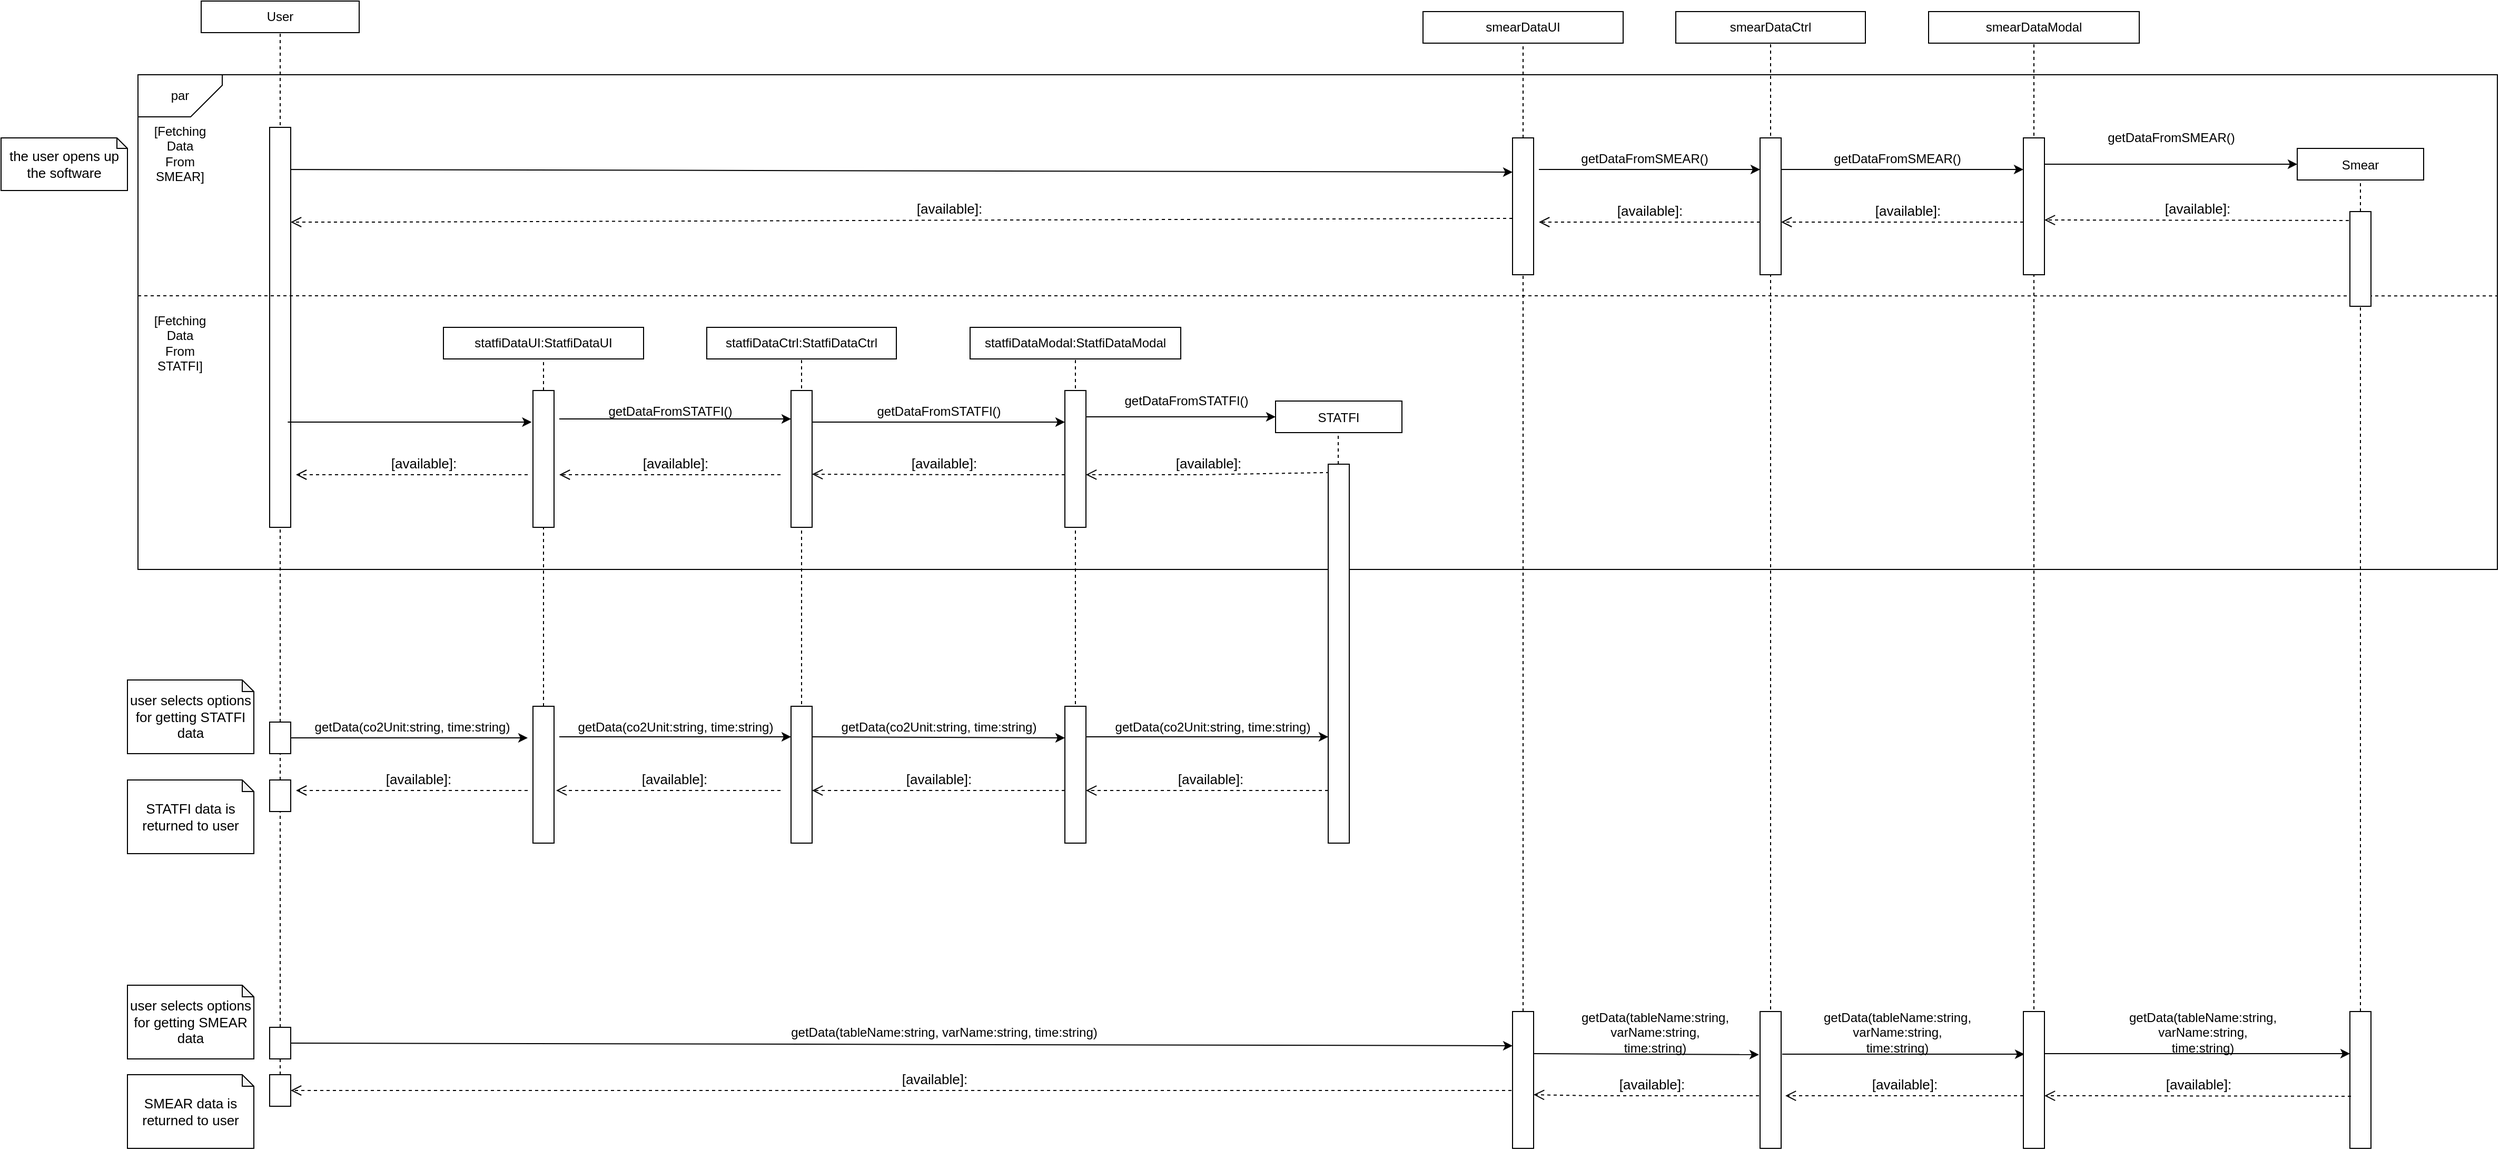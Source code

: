 <mxfile version="16.6.1" type="github">
  <diagram id="XduwSxE3LopDNXnJAMAh" name="Page-1">
    <mxGraphModel dx="1796" dy="1604" grid="1" gridSize="10" guides="1" tooltips="1" connect="1" arrows="1" fold="1" page="1" pageScale="1" pageWidth="850" pageHeight="1100" math="0" shadow="0">
      <root>
        <mxCell id="0" />
        <mxCell id="1" parent="0" />
        <mxCell id="K2plUtH_WGhE_T3_-bDJ-1" value="User" style="rounded=0;whiteSpace=wrap;html=1;" parent="1" vertex="1">
          <mxGeometry x="60" y="-260" width="150" height="30" as="geometry" />
        </mxCell>
        <mxCell id="K2plUtH_WGhE_T3_-bDJ-8" value="" style="endArrow=none;dashed=1;html=1;rounded=0;entryX=0.5;entryY=1;entryDx=0;entryDy=0;startArrow=none;" parent="1" target="K2plUtH_WGhE_T3_-bDJ-1" edge="1">
          <mxGeometry width="50" height="50" relative="1" as="geometry">
            <mxPoint x="135" y="170" as="sourcePoint" />
            <mxPoint x="360" y="240" as="targetPoint" />
          </mxGeometry>
        </mxCell>
        <mxCell id="K2plUtH_WGhE_T3_-bDJ-14" value="" style="endArrow=none;dashed=1;html=1;rounded=0;entryX=0.5;entryY=1;entryDx=0;entryDy=0;startArrow=none;" parent="1" source="K2plUtH_WGhE_T3_-bDJ-79" edge="1">
          <mxGeometry width="50" height="50" relative="1" as="geometry">
            <mxPoint x="135" y="480" as="sourcePoint" />
            <mxPoint x="135" y="190" as="targetPoint" />
          </mxGeometry>
        </mxCell>
        <mxCell id="K2plUtH_WGhE_T3_-bDJ-15" value="" style="group" parent="1" vertex="1" connectable="0">
          <mxGeometry x="220" y="-120" width="960" height="30" as="geometry" />
        </mxCell>
        <mxCell id="K2plUtH_WGhE_T3_-bDJ-16" value="" style="endArrow=classic;html=1;rounded=0;exitX=1;exitY=0.5;exitDx=0;exitDy=0;entryX=0;entryY=0.25;entryDx=0;entryDy=0;" parent="K2plUtH_WGhE_T3_-bDJ-15" edge="1" target="K2plUtH_WGhE_T3_-bDJ-10">
          <mxGeometry width="50" height="50" relative="1" as="geometry">
            <mxPoint x="-90" y="20" as="sourcePoint" />
            <mxPoint x="1072.941" y="20" as="targetPoint" />
          </mxGeometry>
        </mxCell>
        <mxCell id="K2plUtH_WGhE_T3_-bDJ-27" value="" style="endArrow=classic;html=1;rounded=0;fontSize=13;entryX=0;entryY=0.5;entryDx=0;entryDy=0;" parent="1" target="K2plUtH_WGhE_T3_-bDJ-26" edge="1">
          <mxGeometry width="50" height="50" relative="1" as="geometry">
            <mxPoint x="1810" y="-105" as="sourcePoint" />
            <mxPoint x="2000" y="-105" as="targetPoint" />
          </mxGeometry>
        </mxCell>
        <mxCell id="K2plUtH_WGhE_T3_-bDJ-32" value="&lt;span style=&quot;font-size: 13px&quot;&gt;[available]:&lt;/span&gt;" style="html=1;verticalAlign=bottom;endArrow=open;dashed=1;endSize=8;rounded=0;exitX=-0.05;exitY=0.094;exitDx=0;exitDy=0;exitPerimeter=0;" parent="1" source="K2plUtH_WGhE_T3_-bDJ-30" edge="1">
          <mxGeometry relative="1" as="geometry">
            <mxPoint x="1030" y="260" as="sourcePoint" />
            <mxPoint x="1810" y="-52" as="targetPoint" />
            <Array as="points" />
          </mxGeometry>
        </mxCell>
        <mxCell id="K2plUtH_WGhE_T3_-bDJ-56" value="the user opens up the software" style="shape=note;whiteSpace=wrap;html=1;backgroundOutline=1;darkOpacity=0.05;fontSize=13;size=10;" parent="1" vertex="1">
          <mxGeometry x="-130" y="-130" width="120" height="50" as="geometry" />
        </mxCell>
        <mxCell id="K2plUtH_WGhE_T3_-bDJ-78" value="getDataFromSMEAR()" style="text;html=1;align=center;verticalAlign=middle;resizable=0;points=[];autosize=1;strokeColor=none;fillColor=none;" parent="1" vertex="1">
          <mxGeometry x="1860" y="-140" width="140" height="20" as="geometry" />
        </mxCell>
        <mxCell id="K2plUtH_WGhE_T3_-bDJ-79" value="" style="rounded=0;whiteSpace=wrap;html=1;" parent="1" vertex="1">
          <mxGeometry x="125" y="-140" width="20" height="380" as="geometry" />
        </mxCell>
        <mxCell id="K2plUtH_WGhE_T3_-bDJ-80" value="" style="endArrow=none;dashed=1;html=1;rounded=0;entryX=0.5;entryY=1;entryDx=0;entryDy=0;startArrow=none;exitX=0.5;exitY=0;exitDx=0;exitDy=0;" parent="1" source="K2plUtH_WGhE_T3_-bDJ-121" target="K2plUtH_WGhE_T3_-bDJ-79" edge="1">
          <mxGeometry width="50" height="50" relative="1" as="geometry">
            <mxPoint x="135" y="320" as="sourcePoint" />
            <mxPoint x="135" y="190" as="targetPoint" />
          </mxGeometry>
        </mxCell>
        <mxCell id="K2plUtH_WGhE_T3_-bDJ-102" value="" style="group" parent="1" vertex="1" connectable="0">
          <mxGeometry x="160" y="120" width="190" height="30" as="geometry" />
        </mxCell>
        <mxCell id="K2plUtH_WGhE_T3_-bDJ-103" value="" style="endArrow=classic;html=1;rounded=0;exitX=1;exitY=0.5;exitDx=0;exitDy=0;" parent="K2plUtH_WGhE_T3_-bDJ-102" edge="1">
          <mxGeometry width="50" height="50" relative="1" as="geometry">
            <mxPoint x="-17.812" y="20" as="sourcePoint" />
            <mxPoint x="213.75" y="20" as="targetPoint" />
          </mxGeometry>
        </mxCell>
        <mxCell id="K2plUtH_WGhE_T3_-bDJ-115" value="&lt;span style=&quot;font-size: 13px&quot;&gt;[available]:&lt;/span&gt;" style="html=1;verticalAlign=bottom;endArrow=open;dashed=1;endSize=8;rounded=0;entryX=1;entryY=0.615;entryDx=0;entryDy=0;entryPerimeter=0;exitX=0.05;exitY=0.022;exitDx=0;exitDy=0;exitPerimeter=0;" parent="1" source="K2plUtH_WGhE_T3_-bDJ-109" edge="1" target="K2plUtH_WGhE_T3_-bDJ-93">
          <mxGeometry relative="1" as="geometry">
            <mxPoint x="1120" y="190" as="sourcePoint" />
            <mxPoint x="850" y="190.0" as="targetPoint" />
            <Array as="points">
              <mxPoint x="1009" y="190.04" />
            </Array>
          </mxGeometry>
        </mxCell>
        <mxCell id="K2plUtH_WGhE_T3_-bDJ-116" value="" style="rounded=0;whiteSpace=wrap;html=1;fillColor=none;strokeColor=default;" parent="1" vertex="1">
          <mxGeometry y="-190" width="2240" height="470" as="geometry" />
        </mxCell>
        <mxCell id="K2plUtH_WGhE_T3_-bDJ-117" value="" style="endArrow=none;dashed=1;html=1;rounded=0;entryX=1;entryY=0.447;entryDx=0;entryDy=0;entryPerimeter=0;" parent="1" target="K2plUtH_WGhE_T3_-bDJ-116" edge="1">
          <mxGeometry width="50" height="50" relative="1" as="geometry">
            <mxPoint y="20" as="sourcePoint" />
            <mxPoint x="1440" y="26" as="targetPoint" />
          </mxGeometry>
        </mxCell>
        <mxCell id="K2plUtH_WGhE_T3_-bDJ-118" value="par" style="shape=card;whiteSpace=wrap;html=1;fillColor=none;direction=west;" parent="1" vertex="1">
          <mxGeometry y="-190" width="80" height="40" as="geometry" />
        </mxCell>
        <mxCell id="K2plUtH_WGhE_T3_-bDJ-119" value="[Fetching&lt;br&gt;Data&lt;br&gt;From&lt;br&gt;SMEAR]" style="text;html=1;strokeColor=none;fillColor=none;align=center;verticalAlign=middle;whiteSpace=wrap;rounded=0;" parent="1" vertex="1">
          <mxGeometry x="10" y="-130" width="60" height="30" as="geometry" />
        </mxCell>
        <mxCell id="K2plUtH_WGhE_T3_-bDJ-120" value="[Fetching&lt;br&gt;Data&lt;br&gt;From&lt;br&gt;STATFI]" style="text;html=1;strokeColor=none;fillColor=none;align=center;verticalAlign=middle;whiteSpace=wrap;rounded=0;" parent="1" vertex="1">
          <mxGeometry x="10" y="50" width="60" height="30" as="geometry" />
        </mxCell>
        <mxCell id="K2plUtH_WGhE_T3_-bDJ-122" value="&lt;span style=&quot;font-size: 13px&quot;&gt;[available]:&lt;/span&gt;" style="html=1;verticalAlign=bottom;endArrow=open;dashed=1;endSize=8;rounded=0;exitX=0;exitY=0.588;exitDx=0;exitDy=0;exitPerimeter=0;" parent="1" edge="1" source="K2plUtH_WGhE_T3_-bDJ-10">
          <mxGeometry x="-0.077" relative="1" as="geometry">
            <mxPoint x="1040" y="-20" as="sourcePoint" />
            <mxPoint x="145" y="-50" as="targetPoint" />
            <Array as="points">
              <mxPoint x="230" y="-50" />
            </Array>
            <mxPoint as="offset" />
          </mxGeometry>
        </mxCell>
        <mxCell id="K2plUtH_WGhE_T3_-bDJ-125" value="&lt;span style=&quot;font-size: 13px&quot;&gt;[available]:&lt;/span&gt;" style="html=1;verticalAlign=bottom;endArrow=open;dashed=1;endSize=8;rounded=0;exitX=-0.25;exitY=0.615;exitDx=0;exitDy=0;exitPerimeter=0;" parent="1" source="K2plUtH_WGhE_T3_-bDJ-89" edge="1">
          <mxGeometry x="-0.095" relative="1" as="geometry">
            <mxPoint x="335" y="190" as="sourcePoint" />
            <mxPoint x="150" y="190" as="targetPoint" />
            <Array as="points" />
            <mxPoint as="offset" />
          </mxGeometry>
        </mxCell>
        <mxCell id="K2plUtH_WGhE_T3_-bDJ-184" value="user selects options for getting SMEAR data" style="shape=note;whiteSpace=wrap;html=1;backgroundOutline=1;darkOpacity=0.05;fontSize=13;size=11;" parent="1" vertex="1">
          <mxGeometry x="-10" y="675" width="120" height="70" as="geometry" />
        </mxCell>
        <mxCell id="K2plUtH_WGhE_T3_-bDJ-185" value="" style="rounded=0;whiteSpace=wrap;html=1;strokeColor=default;fillColor=none;" parent="1" vertex="1">
          <mxGeometry x="125" y="715" width="20" height="30" as="geometry" />
        </mxCell>
        <mxCell id="K2plUtH_WGhE_T3_-bDJ-186" value="getData(tableName:string, varName:string, time:string)" style="text;html=1;align=center;verticalAlign=middle;resizable=0;points=[];autosize=1;strokeColor=none;fillColor=none;" parent="1" vertex="1">
          <mxGeometry x="610" y="710" width="310" height="20" as="geometry" />
        </mxCell>
        <mxCell id="K2plUtH_WGhE_T3_-bDJ-199" value="&lt;span style=&quot;font-size: 13px&quot;&gt;[available]:&lt;/span&gt;" style="html=1;verticalAlign=bottom;endArrow=open;dashed=1;endSize=8;rounded=0;exitX=-0.05;exitY=0.615;exitDx=0;exitDy=0;exitPerimeter=0;entryX=1;entryY=0.608;entryDx=0;entryDy=0;entryPerimeter=0;" parent="1" source="K2plUtH_WGhE_T3_-bDJ-194" target="K2plUtH_WGhE_T3_-bDJ-198" edge="1">
          <mxGeometry x="-0.048" relative="1" as="geometry">
            <mxPoint x="690" y="770" as="sourcePoint" />
            <mxPoint x="1320" y="790" as="targetPoint" />
            <Array as="points">
              <mxPoint x="1380" y="780" />
            </Array>
            <mxPoint as="offset" />
          </mxGeometry>
        </mxCell>
        <mxCell id="K2plUtH_WGhE_T3_-bDJ-201" value="&lt;span style=&quot;font-size: 13px&quot;&gt;[available]:&lt;/span&gt;" style="html=1;verticalAlign=bottom;endArrow=open;dashed=1;endSize=8;rounded=0;entryX=1;entryY=0.5;entryDx=0;entryDy=0;" parent="1" edge="1" target="K2plUtH_WGhE_T3_-bDJ-207">
          <mxGeometry x="-0.048" relative="1" as="geometry">
            <mxPoint x="1310" y="775" as="sourcePoint" />
            <mxPoint x="150" y="770" as="targetPoint" />
            <Array as="points" />
            <mxPoint as="offset" />
          </mxGeometry>
        </mxCell>
        <mxCell id="K2plUtH_WGhE_T3_-bDJ-206" value="" style="endArrow=classic;html=1;rounded=0;exitX=1;exitY=0.5;exitDx=0;exitDy=0;entryX=0;entryY=0.25;entryDx=0;entryDy=0;" parent="1" source="K2plUtH_WGhE_T3_-bDJ-185" edge="1" target="K2plUtH_WGhE_T3_-bDJ-198">
          <mxGeometry width="50" height="50" relative="1" as="geometry">
            <mxPoint x="440" y="730" as="sourcePoint" />
            <mxPoint x="1300" y="740" as="targetPoint" />
          </mxGeometry>
        </mxCell>
        <mxCell id="K2plUtH_WGhE_T3_-bDJ-207" value="" style="rounded=0;whiteSpace=wrap;html=1;strokeColor=default;fillColor=none;" parent="1" vertex="1">
          <mxGeometry x="125" y="760" width="20" height="30" as="geometry" />
        </mxCell>
        <mxCell id="K2plUtH_WGhE_T3_-bDJ-208" value="" style="endArrow=none;dashed=1;html=1;rounded=0;entryX=0.5;entryY=1;entryDx=0;entryDy=0;exitX=0.5;exitY=0;exitDx=0;exitDy=0;" parent="1" source="K2plUtH_WGhE_T3_-bDJ-207" target="K2plUtH_WGhE_T3_-bDJ-185" edge="1">
          <mxGeometry width="50" height="50" relative="1" as="geometry">
            <mxPoint x="420" y="820" as="sourcePoint" />
            <mxPoint x="470" y="770" as="targetPoint" />
          </mxGeometry>
        </mxCell>
        <mxCell id="K2plUtH_WGhE_T3_-bDJ-209" value="SMEAR data is returned to user" style="shape=note;whiteSpace=wrap;html=1;backgroundOutline=1;darkOpacity=0.05;fontSize=13;size=11;" parent="1" vertex="1">
          <mxGeometry x="-10" y="760" width="120" height="70" as="geometry" />
        </mxCell>
        <mxCell id="K2plUtH_WGhE_T3_-bDJ-57" value="user selects options for getting STATFI data" style="shape=note;whiteSpace=wrap;html=1;backgroundOutline=1;darkOpacity=0.05;fontSize=13;size=11;" parent="1" vertex="1">
          <mxGeometry x="-10" y="385" width="120" height="70" as="geometry" />
        </mxCell>
        <mxCell id="K2plUtH_WGhE_T3_-bDJ-121" value="" style="rounded=0;whiteSpace=wrap;html=1;strokeColor=default;fillColor=none;" parent="1" vertex="1">
          <mxGeometry x="125" y="425" width="20" height="30" as="geometry" />
        </mxCell>
        <mxCell id="K2plUtH_WGhE_T3_-bDJ-150" value="getData(co2Unit:string, time:string)" style="text;html=1;align=center;verticalAlign=middle;resizable=0;points=[];autosize=1;strokeColor=none;fillColor=none;" parent="1" vertex="1">
          <mxGeometry x="160" y="420" width="200" height="20" as="geometry" />
        </mxCell>
        <mxCell id="K2plUtH_WGhE_T3_-bDJ-169" value="&lt;span style=&quot;font-size: 13px&quot;&gt;[available]:&lt;/span&gt;" style="html=1;verticalAlign=bottom;endArrow=open;dashed=1;endSize=8;rounded=0;" parent="1" edge="1">
          <mxGeometry x="-0.048" relative="1" as="geometry">
            <mxPoint x="370" y="490" as="sourcePoint" />
            <mxPoint x="150" y="490" as="targetPoint" />
            <Array as="points">
              <mxPoint x="223" y="490.05" />
            </Array>
            <mxPoint as="offset" />
          </mxGeometry>
        </mxCell>
        <mxCell id="K2plUtH_WGhE_T3_-bDJ-178" value="" style="endArrow=classic;html=1;rounded=0;exitX=1;exitY=0.5;exitDx=0;exitDy=0;" parent="1" source="K2plUtH_WGhE_T3_-bDJ-121" edge="1">
          <mxGeometry width="50" height="50" relative="1" as="geometry">
            <mxPoint x="440" y="450" as="sourcePoint" />
            <mxPoint x="370" y="440" as="targetPoint" />
          </mxGeometry>
        </mxCell>
        <mxCell id="K2plUtH_WGhE_T3_-bDJ-179" value="" style="rounded=0;whiteSpace=wrap;html=1;strokeColor=default;fillColor=none;" parent="1" vertex="1">
          <mxGeometry x="125" y="480" width="20" height="30" as="geometry" />
        </mxCell>
        <mxCell id="K2plUtH_WGhE_T3_-bDJ-180" value="" style="endArrow=none;dashed=1;html=1;rounded=0;entryX=0.5;entryY=1;entryDx=0;entryDy=0;exitX=0.5;exitY=0;exitDx=0;exitDy=0;" parent="1" source="K2plUtH_WGhE_T3_-bDJ-179" target="K2plUtH_WGhE_T3_-bDJ-121" edge="1">
          <mxGeometry width="50" height="50" relative="1" as="geometry">
            <mxPoint x="420" y="540" as="sourcePoint" />
            <mxPoint x="470" y="490" as="targetPoint" />
          </mxGeometry>
        </mxCell>
        <mxCell id="K2plUtH_WGhE_T3_-bDJ-181" value="STATFI data is returned to user" style="shape=note;whiteSpace=wrap;html=1;backgroundOutline=1;darkOpacity=0.05;fontSize=13;size=11;" parent="1" vertex="1">
          <mxGeometry x="-10" y="480" width="120" height="70" as="geometry" />
        </mxCell>
        <mxCell id="K2plUtH_WGhE_T3_-bDJ-210" value="getData(tableName:string,&lt;br&gt;varName:string,&lt;br&gt;time:string)" style="text;html=1;align=center;verticalAlign=middle;resizable=0;points=[];autosize=1;strokeColor=none;fillColor=none;" parent="1" vertex="1">
          <mxGeometry x="1880" y="695" width="160" height="50" as="geometry" />
        </mxCell>
        <mxCell id="K2plUtH_WGhE_T3_-bDJ-211" value="" style="endArrow=classic;html=1;rounded=0;exitX=0.95;exitY=0.308;exitDx=0;exitDy=0;exitPerimeter=0;entryX=0;entryY=0.308;entryDx=0;entryDy=0;entryPerimeter=0;" parent="1" source="K2plUtH_WGhE_T3_-bDJ-190" target="lmyk1vAzdVTI69mNU8-5-10" edge="1">
          <mxGeometry width="50" height="50" relative="1" as="geometry">
            <mxPoint x="1140" y="630" as="sourcePoint" />
            <mxPoint x="2100" y="727" as="targetPoint" />
          </mxGeometry>
        </mxCell>
        <mxCell id="lmyk1vAzdVTI69mNU8-5-1" value="" style="group" vertex="1" connectable="0" parent="1">
          <mxGeometry x="1220" y="-250" width="680" height="250" as="geometry" />
        </mxCell>
        <mxCell id="K2plUtH_WGhE_T3_-bDJ-2" value="smearDataUI" style="rounded=0;whiteSpace=wrap;html=1;" parent="lmyk1vAzdVTI69mNU8-5-1" vertex="1">
          <mxGeometry width="190" height="30" as="geometry" />
        </mxCell>
        <mxCell id="K2plUtH_WGhE_T3_-bDJ-3" value="smearDataCtrl" style="rounded=0;whiteSpace=wrap;html=1;" parent="lmyk1vAzdVTI69mNU8-5-1" vertex="1">
          <mxGeometry x="240" width="180" height="30" as="geometry" />
        </mxCell>
        <mxCell id="K2plUtH_WGhE_T3_-bDJ-4" value="smearDataModal" style="rounded=0;whiteSpace=wrap;html=1;" parent="lmyk1vAzdVTI69mNU8-5-1" vertex="1">
          <mxGeometry x="480" width="200" height="30" as="geometry" />
        </mxCell>
        <mxCell id="K2plUtH_WGhE_T3_-bDJ-9" value="" style="endArrow=none;dashed=1;html=1;rounded=0;entryX=0.5;entryY=1;entryDx=0;entryDy=0;startArrow=none;" parent="lmyk1vAzdVTI69mNU8-5-1" source="K2plUtH_WGhE_T3_-bDJ-10" target="K2plUtH_WGhE_T3_-bDJ-2" edge="1">
          <mxGeometry width="50" height="50" relative="1" as="geometry">
            <mxPoint x="95" y="740" as="sourcePoint" />
            <mxPoint x="100" y="500" as="targetPoint" />
          </mxGeometry>
        </mxCell>
        <mxCell id="K2plUtH_WGhE_T3_-bDJ-10" value="" style="rounded=0;whiteSpace=wrap;html=1;" parent="lmyk1vAzdVTI69mNU8-5-1" vertex="1">
          <mxGeometry x="85" y="120" width="20" height="130" as="geometry" />
        </mxCell>
        <mxCell id="K2plUtH_WGhE_T3_-bDJ-11" value="" style="endArrow=none;dashed=1;html=1;rounded=0;entryX=0.5;entryY=1;entryDx=0;entryDy=0;exitX=0.5;exitY=1;exitDx=0;exitDy=0;" parent="lmyk1vAzdVTI69mNU8-5-1" source="K2plUtH_WGhE_T3_-bDJ-12" target="K2plUtH_WGhE_T3_-bDJ-3" edge="1">
          <mxGeometry width="50" height="50" relative="1" as="geometry">
            <mxPoint x="330" y="560" as="sourcePoint" />
            <mxPoint x="100" y="500" as="targetPoint" />
          </mxGeometry>
        </mxCell>
        <mxCell id="K2plUtH_WGhE_T3_-bDJ-12" value="" style="rounded=0;whiteSpace=wrap;html=1;" parent="lmyk1vAzdVTI69mNU8-5-1" vertex="1">
          <mxGeometry x="320" y="120" width="20" height="130" as="geometry" />
        </mxCell>
        <mxCell id="K2plUtH_WGhE_T3_-bDJ-20" value="" style="endArrow=none;dashed=1;html=1;rounded=0;entryX=0.5;entryY=1;entryDx=0;entryDy=0;exitX=0.5;exitY=1;exitDx=0;exitDy=0;" parent="lmyk1vAzdVTI69mNU8-5-1" source="K2plUtH_WGhE_T3_-bDJ-21" target="K2plUtH_WGhE_T3_-bDJ-4" edge="1">
          <mxGeometry width="50" height="50" relative="1" as="geometry">
            <mxPoint x="580" y="630" as="sourcePoint" />
            <mxPoint x="540" y="500" as="targetPoint" />
          </mxGeometry>
        </mxCell>
        <mxCell id="K2plUtH_WGhE_T3_-bDJ-21" value="" style="rounded=0;whiteSpace=wrap;html=1;" parent="lmyk1vAzdVTI69mNU8-5-1" vertex="1">
          <mxGeometry x="570" y="120" width="20" height="130" as="geometry" />
        </mxCell>
        <mxCell id="K2plUtH_WGhE_T3_-bDJ-82" value="" style="group" parent="lmyk1vAzdVTI69mNU8-5-1" vertex="1" connectable="0">
          <mxGeometry x="340" y="130" width="230" height="70" as="geometry" />
        </mxCell>
        <mxCell id="K2plUtH_WGhE_T3_-bDJ-22" value="" style="endArrow=classic;html=1;rounded=0;" parent="K2plUtH_WGhE_T3_-bDJ-82" edge="1">
          <mxGeometry width="50" height="50" relative="1" as="geometry">
            <mxPoint y="20" as="sourcePoint" />
            <mxPoint x="230" y="20" as="targetPoint" />
            <Array as="points" />
          </mxGeometry>
        </mxCell>
        <mxCell id="K2plUtH_WGhE_T3_-bDJ-24" value="&lt;span style=&quot;font-size: 13px&quot;&gt;[available]:&lt;/span&gt;" style="html=1;verticalAlign=bottom;endArrow=open;dashed=1;endSize=8;rounded=0;" parent="K2plUtH_WGhE_T3_-bDJ-82" edge="1">
          <mxGeometry x="-0.043" relative="1" as="geometry">
            <mxPoint x="230" y="70" as="sourcePoint" />
            <mxPoint y="70" as="targetPoint" />
            <Array as="points">
              <mxPoint x="130" y="70" />
            </Array>
            <mxPoint as="offset" />
          </mxGeometry>
        </mxCell>
        <mxCell id="K2plUtH_WGhE_T3_-bDJ-77" value="getDataFromSMEAR()" style="text;html=1;align=center;verticalAlign=middle;resizable=0;points=[];autosize=1;strokeColor=none;fillColor=none;" parent="K2plUtH_WGhE_T3_-bDJ-82" vertex="1">
          <mxGeometry x="40" width="140" height="20" as="geometry" />
        </mxCell>
        <mxCell id="K2plUtH_WGhE_T3_-bDJ-18" value="" style="endArrow=classic;html=1;rounded=0;" parent="lmyk1vAzdVTI69mNU8-5-1" edge="1">
          <mxGeometry width="50" height="50" relative="1" as="geometry">
            <mxPoint x="110" y="150" as="sourcePoint" />
            <mxPoint x="320" y="150" as="targetPoint" />
            <Array as="points" />
          </mxGeometry>
        </mxCell>
        <mxCell id="K2plUtH_WGhE_T3_-bDJ-19" value="getDataFromSMEAR()" style="text;html=1;align=center;verticalAlign=middle;resizable=0;points=[];autosize=1;strokeColor=none;fillColor=none;" parent="lmyk1vAzdVTI69mNU8-5-1" vertex="1">
          <mxGeometry x="140" y="130" width="140" height="20" as="geometry" />
        </mxCell>
        <mxCell id="K2plUtH_WGhE_T3_-bDJ-25" value="&lt;span style=&quot;font-size: 13px&quot;&gt;[available]:&lt;/span&gt;" style="html=1;verticalAlign=bottom;endArrow=open;dashed=1;endSize=8;rounded=0;" parent="lmyk1vAzdVTI69mNU8-5-1" edge="1">
          <mxGeometry relative="1" as="geometry">
            <mxPoint x="320" y="200" as="sourcePoint" />
            <mxPoint x="110" y="200" as="targetPoint" />
            <Array as="points">
              <mxPoint x="210" y="200" />
            </Array>
          </mxGeometry>
        </mxCell>
        <mxCell id="K2plUtH_WGhE_T3_-bDJ-173" value="getData(co2Unit:string, time:string)" style="text;html=1;align=center;verticalAlign=middle;resizable=0;points=[];autosize=1;strokeColor=none;fillColor=none;" parent="1" vertex="1">
          <mxGeometry x="920" y="420" width="200" height="20" as="geometry" />
        </mxCell>
        <mxCell id="K2plUtH_WGhE_T3_-bDJ-145" value="&lt;span style=&quot;font-size: 13px&quot;&gt;[available]:&lt;/span&gt;" style="html=1;verticalAlign=bottom;endArrow=open;dashed=1;endSize=8;rounded=0;entryX=1.1;entryY=0.615;entryDx=0;entryDy=0;entryPerimeter=0;" parent="1" target="K2plUtH_WGhE_T3_-bDJ-134" edge="1">
          <mxGeometry x="-0.048" relative="1" as="geometry">
            <mxPoint x="610" y="490" as="sourcePoint" />
            <mxPoint x="360" y="490" as="targetPoint" />
            <Array as="points">
              <mxPoint x="460" y="490" />
            </Array>
            <mxPoint as="offset" />
          </mxGeometry>
        </mxCell>
        <mxCell id="K2plUtH_WGhE_T3_-bDJ-167" value="&lt;span style=&quot;font-size: 13px&quot;&gt;[available]:&lt;/span&gt;" style="html=1;verticalAlign=bottom;endArrow=open;dashed=1;endSize=8;rounded=0;entryX=1.1;entryY=0.615;entryDx=0;entryDy=0;entryPerimeter=0;" parent="1" edge="1">
          <mxGeometry relative="1" as="geometry">
            <mxPoint x="880" y="490" as="sourcePoint" />
            <mxPoint x="640" y="490.0" as="targetPoint" />
            <Array as="points">
              <mxPoint x="703" y="490.05" />
            </Array>
            <mxPoint as="offset" />
          </mxGeometry>
        </mxCell>
        <mxCell id="K2plUtH_WGhE_T3_-bDJ-143" value="" style="endArrow=classic;html=1;rounded=0;" parent="1" edge="1">
          <mxGeometry width="50" height="50" relative="1" as="geometry">
            <mxPoint x="400" y="439" as="sourcePoint" />
            <mxPoint x="620" y="439" as="targetPoint" />
            <Array as="points" />
          </mxGeometry>
        </mxCell>
        <mxCell id="K2plUtH_WGhE_T3_-bDJ-171" value="getData(co2Unit:string, time:string)" style="text;html=1;align=center;verticalAlign=middle;resizable=0;points=[];autosize=1;strokeColor=none;fillColor=none;" parent="1" vertex="1">
          <mxGeometry x="410" y="420" width="200" height="20" as="geometry" />
        </mxCell>
        <mxCell id="K2plUtH_WGhE_T3_-bDJ-157" value="" style="endArrow=classic;html=1;rounded=0;" parent="1" edge="1">
          <mxGeometry width="50" height="50" relative="1" as="geometry">
            <mxPoint x="640" y="439" as="sourcePoint" />
            <mxPoint x="880" y="440" as="targetPoint" />
            <Array as="points" />
          </mxGeometry>
        </mxCell>
        <mxCell id="K2plUtH_WGhE_T3_-bDJ-172" value="getData(co2Unit:string, time:string)" style="text;html=1;align=center;verticalAlign=middle;resizable=0;points=[];autosize=1;strokeColor=none;fillColor=none;" parent="1" vertex="1">
          <mxGeometry x="660" y="420" width="200" height="20" as="geometry" />
        </mxCell>
        <mxCell id="K2plUtH_WGhE_T3_-bDJ-111" value="" style="endArrow=classic;html=1;rounded=0;fontSize=13;entryX=0;entryY=0.5;entryDx=0;entryDy=0;" parent="1" target="K2plUtH_WGhE_T3_-bDJ-107" edge="1">
          <mxGeometry width="50" height="50" relative="1" as="geometry">
            <mxPoint x="900" y="135" as="sourcePoint" />
            <mxPoint x="1260" y="134.5" as="targetPoint" />
          </mxGeometry>
        </mxCell>
        <mxCell id="lmyk1vAzdVTI69mNU8-5-5" value="" style="group" vertex="1" connectable="0" parent="1">
          <mxGeometry x="540" y="50" width="180" height="190" as="geometry" />
        </mxCell>
        <mxCell id="K2plUtH_WGhE_T3_-bDJ-86" value="statfiDataCtrl:StatfiDataCtrl" style="rounded=0;whiteSpace=wrap;html=1;" parent="lmyk1vAzdVTI69mNU8-5-5" vertex="1">
          <mxGeometry width="180" height="30" as="geometry" />
        </mxCell>
        <mxCell id="K2plUtH_WGhE_T3_-bDJ-90" value="" style="endArrow=none;dashed=1;html=1;rounded=0;entryX=0.5;entryY=1;entryDx=0;entryDy=0;exitX=0.5;exitY=1;exitDx=0;exitDy=0;" parent="lmyk1vAzdVTI69mNU8-5-5" source="K2plUtH_WGhE_T3_-bDJ-91" target="K2plUtH_WGhE_T3_-bDJ-86" edge="1">
          <mxGeometry width="50" height="50" relative="1" as="geometry">
            <mxPoint x="90" y="500" as="sourcePoint" />
            <mxPoint x="-140" y="440" as="targetPoint" />
          </mxGeometry>
        </mxCell>
        <mxCell id="K2plUtH_WGhE_T3_-bDJ-91" value="" style="rounded=0;whiteSpace=wrap;html=1;" parent="lmyk1vAzdVTI69mNU8-5-5" vertex="1">
          <mxGeometry x="80" y="60" width="20" height="130" as="geometry" />
        </mxCell>
        <mxCell id="K2plUtH_WGhE_T3_-bDJ-99" value="" style="endArrow=classic;html=1;rounded=0;" parent="1" edge="1">
          <mxGeometry width="50" height="50" relative="1" as="geometry">
            <mxPoint x="640" y="140" as="sourcePoint" />
            <mxPoint x="880" y="140" as="targetPoint" />
            <Array as="points" />
          </mxGeometry>
        </mxCell>
        <mxCell id="K2plUtH_WGhE_T3_-bDJ-100" value="&lt;span style=&quot;font-size: 13px&quot;&gt;[available]:&lt;/span&gt;" style="html=1;verticalAlign=bottom;endArrow=open;dashed=1;endSize=8;rounded=0;entryX=1;entryY=0.612;entryDx=0;entryDy=0;entryPerimeter=0;" parent="1" edge="1" target="K2plUtH_WGhE_T3_-bDJ-91">
          <mxGeometry x="-0.043" relative="1" as="geometry">
            <mxPoint x="880" y="190" as="sourcePoint" />
            <mxPoint x="650" y="190" as="targetPoint" />
            <Array as="points">
              <mxPoint x="780" y="190" />
            </Array>
            <mxPoint as="offset" />
          </mxGeometry>
        </mxCell>
        <mxCell id="K2plUtH_WGhE_T3_-bDJ-101" value="getDataFromSTATFI()" style="text;html=1;align=center;verticalAlign=middle;resizable=0;points=[];autosize=1;strokeColor=none;fillColor=none;" parent="1" vertex="1">
          <mxGeometry x="695" y="120" width="130" height="20" as="geometry" />
        </mxCell>
        <mxCell id="K2plUtH_WGhE_T3_-bDJ-85" value="statfiDataUI:StatfiDataUI" style="rounded=0;whiteSpace=wrap;html=1;" parent="1" vertex="1">
          <mxGeometry x="290" y="50" width="190" height="30" as="geometry" />
        </mxCell>
        <mxCell id="K2plUtH_WGhE_T3_-bDJ-88" value="" style="endArrow=none;dashed=1;html=1;rounded=0;entryX=0.5;entryY=1;entryDx=0;entryDy=0;startArrow=none;" parent="1" source="K2plUtH_WGhE_T3_-bDJ-89" target="K2plUtH_WGhE_T3_-bDJ-85" edge="1">
          <mxGeometry width="50" height="50" relative="1" as="geometry">
            <mxPoint x="385" y="730" as="sourcePoint" />
            <mxPoint x="390" y="490" as="targetPoint" />
          </mxGeometry>
        </mxCell>
        <mxCell id="K2plUtH_WGhE_T3_-bDJ-89" value="" style="rounded=0;whiteSpace=wrap;html=1;" parent="1" vertex="1">
          <mxGeometry x="375" y="110" width="20" height="130" as="geometry" />
        </mxCell>
        <mxCell id="K2plUtH_WGhE_T3_-bDJ-95" value="" style="endArrow=classic;html=1;rounded=0;" parent="1" edge="1">
          <mxGeometry width="50" height="50" relative="1" as="geometry">
            <mxPoint x="400" y="137" as="sourcePoint" />
            <mxPoint x="620" y="137" as="targetPoint" />
            <Array as="points" />
          </mxGeometry>
        </mxCell>
        <mxCell id="K2plUtH_WGhE_T3_-bDJ-97" value="&lt;span style=&quot;font-size: 13px&quot;&gt;[available]:&lt;/span&gt;" style="html=1;verticalAlign=bottom;endArrow=open;dashed=1;endSize=8;rounded=0;" parent="1" edge="1">
          <mxGeometry x="-0.048" relative="1" as="geometry">
            <mxPoint x="610" y="190" as="sourcePoint" />
            <mxPoint x="400" y="190" as="targetPoint" />
            <Array as="points">
              <mxPoint x="500" y="190" />
            </Array>
            <mxPoint as="offset" />
          </mxGeometry>
        </mxCell>
        <mxCell id="K2plUtH_WGhE_T3_-bDJ-96" value="getDataFromSTATFI()" style="text;html=1;align=center;verticalAlign=middle;resizable=0;points=[];autosize=1;strokeColor=none;fillColor=none;" parent="1" vertex="1">
          <mxGeometry x="440" y="120" width="130" height="20" as="geometry" />
        </mxCell>
        <mxCell id="K2plUtH_WGhE_T3_-bDJ-133" value="" style="endArrow=none;dashed=1;html=1;rounded=0;startArrow=none;" parent="1" source="K2plUtH_WGhE_T3_-bDJ-134" edge="1">
          <mxGeometry width="50" height="50" relative="1" as="geometry">
            <mxPoint x="385" y="1030" as="sourcePoint" />
            <mxPoint x="385" y="240" as="targetPoint" />
          </mxGeometry>
        </mxCell>
        <mxCell id="K2plUtH_WGhE_T3_-bDJ-134" value="" style="rounded=0;whiteSpace=wrap;html=1;" parent="1" vertex="1">
          <mxGeometry x="375" y="410" width="20" height="130" as="geometry" />
        </mxCell>
        <mxCell id="K2plUtH_WGhE_T3_-bDJ-135" value="" style="endArrow=none;dashed=1;html=1;rounded=0;exitX=0.5;exitY=1;exitDx=0;exitDy=0;" parent="1" source="K2plUtH_WGhE_T3_-bDJ-136" edge="1">
          <mxGeometry width="50" height="50" relative="1" as="geometry">
            <mxPoint x="630" y="850" as="sourcePoint" />
            <mxPoint x="630" y="240" as="targetPoint" />
          </mxGeometry>
        </mxCell>
        <mxCell id="K2plUtH_WGhE_T3_-bDJ-136" value="" style="rounded=0;whiteSpace=wrap;html=1;" parent="1" vertex="1">
          <mxGeometry x="620" y="410" width="20" height="130" as="geometry" />
        </mxCell>
        <mxCell id="K2plUtH_WGhE_T3_-bDJ-137" value="" style="endArrow=none;dashed=1;html=1;rounded=0;entryX=0.5;entryY=1;entryDx=0;entryDy=0;exitX=0.5;exitY=1;exitDx=0;exitDy=0;" parent="1" source="K2plUtH_WGhE_T3_-bDJ-138" target="K2plUtH_WGhE_T3_-bDJ-93" edge="1">
          <mxGeometry width="50" height="50" relative="1" as="geometry">
            <mxPoint x="890" y="920" as="sourcePoint" />
            <mxPoint x="890" y="380" as="targetPoint" />
          </mxGeometry>
        </mxCell>
        <mxCell id="K2plUtH_WGhE_T3_-bDJ-138" value="" style="rounded=0;whiteSpace=wrap;html=1;" parent="1" vertex="1">
          <mxGeometry x="880" y="410" width="20" height="130" as="geometry" />
        </mxCell>
        <mxCell id="K2plUtH_WGhE_T3_-bDJ-163" value="" style="endArrow=classic;html=1;rounded=0;" parent="1" edge="1">
          <mxGeometry width="50" height="50" relative="1" as="geometry">
            <mxPoint x="900" y="439" as="sourcePoint" />
            <mxPoint x="1130" y="439" as="targetPoint" />
            <Array as="points" />
          </mxGeometry>
        </mxCell>
        <mxCell id="K2plUtH_WGhE_T3_-bDJ-168" value="&lt;span style=&quot;font-size: 13px&quot;&gt;[available]:&lt;/span&gt;" style="html=1;verticalAlign=bottom;endArrow=open;dashed=1;endSize=8;rounded=0;entryX=1.1;entryY=0.615;entryDx=0;entryDy=0;entryPerimeter=0;" parent="1" edge="1">
          <mxGeometry x="-0.024" relative="1" as="geometry">
            <mxPoint x="1130" y="490" as="sourcePoint" />
            <mxPoint x="900" y="490" as="targetPoint" />
            <Array as="points">
              <mxPoint x="963" y="490.05" />
            </Array>
            <mxPoint as="offset" />
          </mxGeometry>
        </mxCell>
        <mxCell id="K2plUtH_WGhE_T3_-bDJ-87" value="statfiDataModal:StatfiDataModal" style="rounded=0;whiteSpace=wrap;html=1;" parent="1" vertex="1">
          <mxGeometry x="790" y="50" width="200" height="30" as="geometry" />
        </mxCell>
        <mxCell id="K2plUtH_WGhE_T3_-bDJ-92" value="" style="endArrow=none;dashed=1;html=1;rounded=0;entryX=0.5;entryY=1;entryDx=0;entryDy=0;exitX=0.5;exitY=1;exitDx=0;exitDy=0;" parent="1" source="K2plUtH_WGhE_T3_-bDJ-93" target="K2plUtH_WGhE_T3_-bDJ-87" edge="1">
          <mxGeometry width="50" height="50" relative="1" as="geometry">
            <mxPoint x="890" y="620" as="sourcePoint" />
            <mxPoint x="850" y="490" as="targetPoint" />
          </mxGeometry>
        </mxCell>
        <mxCell id="K2plUtH_WGhE_T3_-bDJ-93" value="" style="rounded=0;whiteSpace=wrap;html=1;" parent="1" vertex="1">
          <mxGeometry x="880" y="110" width="20" height="130" as="geometry" />
        </mxCell>
        <mxCell id="K2plUtH_WGhE_T3_-bDJ-112" value="getDataFromSTATFI()" style="text;html=1;align=center;verticalAlign=middle;resizable=0;points=[];autosize=1;strokeColor=none;fillColor=none;" parent="1" vertex="1">
          <mxGeometry x="930" y="110" width="130" height="20" as="geometry" />
        </mxCell>
        <mxCell id="K2plUtH_WGhE_T3_-bDJ-107" value="&lt;span style=&quot;font-size: 12px&quot;&gt;STATFI&lt;/span&gt;" style="rounded=0;whiteSpace=wrap;html=1;fontSize=13;" parent="1" vertex="1">
          <mxGeometry x="1080" y="120" width="120" height="30" as="geometry" />
        </mxCell>
        <mxCell id="K2plUtH_WGhE_T3_-bDJ-109" value="" style="rounded=0;whiteSpace=wrap;html=1;fontSize=14;" parent="1" vertex="1">
          <mxGeometry x="1130" y="180" width="20" height="360" as="geometry" />
        </mxCell>
        <mxCell id="K2plUtH_WGhE_T3_-bDJ-110" value="" style="endArrow=none;dashed=1;html=1;rounded=0;fontSize=14;entryX=0.5;entryY=1;entryDx=0;entryDy=0;startArrow=none;" parent="1" edge="1">
          <mxGeometry width="50" height="50" relative="1" as="geometry">
            <mxPoint x="1139.5" y="180" as="sourcePoint" />
            <mxPoint x="1139.5" y="150" as="targetPoint" />
          </mxGeometry>
        </mxCell>
        <mxCell id="K2plUtH_WGhE_T3_-bDJ-30" value="" style="rounded=0;whiteSpace=wrap;html=1;fontSize=14;" parent="1" vertex="1">
          <mxGeometry x="2100" y="-60" width="20" height="90" as="geometry" />
        </mxCell>
        <mxCell id="K2plUtH_WGhE_T3_-bDJ-31" value="" style="endArrow=none;dashed=1;html=1;rounded=0;fontSize=14;entryX=0.5;entryY=1;entryDx=0;entryDy=0;exitX=0.5;exitY=1;exitDx=0;exitDy=0;" parent="1" source="K2plUtH_WGhE_T3_-bDJ-30" target="K2plUtH_WGhE_T3_-bDJ-30" edge="1">
          <mxGeometry width="50" height="50" relative="1" as="geometry">
            <mxPoint x="1440" y="520" as="sourcePoint" />
            <mxPoint x="1440" y="230" as="targetPoint" />
          </mxGeometry>
        </mxCell>
        <mxCell id="K2plUtH_WGhE_T3_-bDJ-29" value="" style="endArrow=none;dashed=1;html=1;rounded=0;fontSize=14;entryX=0.5;entryY=1;entryDx=0;entryDy=0;startArrow=none;" parent="1" source="K2plUtH_WGhE_T3_-bDJ-30" target="K2plUtH_WGhE_T3_-bDJ-26" edge="1">
          <mxGeometry width="50" height="50" relative="1" as="geometry">
            <mxPoint x="3480" y="390" as="sourcePoint" />
            <mxPoint x="3280" y="120" as="targetPoint" />
          </mxGeometry>
        </mxCell>
        <mxCell id="K2plUtH_WGhE_T3_-bDJ-26" value="&lt;span style=&quot;font-size: 12px&quot;&gt;Smear&lt;/span&gt;" style="rounded=0;whiteSpace=wrap;html=1;fontSize=13;" parent="1" vertex="1">
          <mxGeometry x="2050" y="-120" width="120" height="30" as="geometry" />
        </mxCell>
        <mxCell id="lmyk1vAzdVTI69mNU8-5-10" value="" style="rounded=0;whiteSpace=wrap;html=1;" vertex="1" parent="1">
          <mxGeometry x="2100" y="700" width="20" height="130" as="geometry" />
        </mxCell>
        <mxCell id="lmyk1vAzdVTI69mNU8-5-11" value="" style="endArrow=none;dashed=1;html=1;rounded=0;exitX=0.5;exitY=0;exitDx=0;exitDy=0;" edge="1" parent="1" source="lmyk1vAzdVTI69mNU8-5-10">
          <mxGeometry width="50" height="50" relative="1" as="geometry">
            <mxPoint x="2070" y="370" as="sourcePoint" />
            <mxPoint x="2110" y="30" as="targetPoint" />
          </mxGeometry>
        </mxCell>
        <mxCell id="K2plUtH_WGhE_T3_-bDJ-200" value="&lt;span style=&quot;font-size: 13px&quot;&gt;[available]:&lt;/span&gt;" style="html=1;verticalAlign=bottom;endArrow=open;dashed=1;endSize=8;rounded=0;entryX=1.1;entryY=0.615;entryDx=0;entryDy=0;entryPerimeter=0;" parent="1" edge="1">
          <mxGeometry relative="1" as="geometry">
            <mxPoint x="1790" y="780" as="sourcePoint" />
            <mxPoint x="1564" y="780.0" as="targetPoint" />
            <Array as="points">
              <mxPoint x="1627" y="780.05" />
            </Array>
            <mxPoint as="offset" />
          </mxGeometry>
        </mxCell>
        <mxCell id="K2plUtH_WGhE_T3_-bDJ-204" value="" style="endArrow=classic;html=1;rounded=0;entryX=0.05;entryY=0.312;entryDx=0;entryDy=0;entryPerimeter=0;exitX=1.05;exitY=0.312;exitDx=0;exitDy=0;exitPerimeter=0;" parent="1" edge="1" target="K2plUtH_WGhE_T3_-bDJ-190" source="K2plUtH_WGhE_T3_-bDJ-194">
          <mxGeometry width="50" height="50" relative="1" as="geometry">
            <mxPoint x="1560" y="729" as="sourcePoint" />
            <mxPoint x="1900" y="729" as="targetPoint" />
            <Array as="points" />
          </mxGeometry>
        </mxCell>
        <mxCell id="K2plUtH_WGhE_T3_-bDJ-205" value="getData(tableName:string,&lt;br&gt;varName:string,&lt;br&gt;time:string)" style="text;html=1;align=center;verticalAlign=middle;resizable=0;points=[];autosize=1;strokeColor=none;fillColor=none;" parent="1" vertex="1">
          <mxGeometry x="1590" y="695" width="160" height="50" as="geometry" />
        </mxCell>
        <mxCell id="K2plUtH_WGhE_T3_-bDJ-193" value="" style="endArrow=none;dashed=1;html=1;rounded=0;exitX=0.5;exitY=1;exitDx=0;exitDy=0;entryX=0.5;entryY=1;entryDx=0;entryDy=0;" parent="1" source="K2plUtH_WGhE_T3_-bDJ-194" target="K2plUtH_WGhE_T3_-bDJ-12" edge="1">
          <mxGeometry width="50" height="50" relative="1" as="geometry">
            <mxPoint x="1550" y="1140" as="sourcePoint" />
            <mxPoint x="1540" y="180" as="targetPoint" />
          </mxGeometry>
        </mxCell>
        <mxCell id="K2plUtH_WGhE_T3_-bDJ-194" value="" style="rounded=0;whiteSpace=wrap;html=1;" parent="1" vertex="1">
          <mxGeometry x="1540" y="700" width="20" height="130" as="geometry" />
        </mxCell>
        <mxCell id="K2plUtH_WGhE_T3_-bDJ-202" value="" style="endArrow=classic;html=1;rounded=0;entryX=-0.05;entryY=0.315;entryDx=0;entryDy=0;entryPerimeter=0;exitX=1;exitY=0.308;exitDx=0;exitDy=0;exitPerimeter=0;" parent="1" edge="1" target="K2plUtH_WGhE_T3_-bDJ-194" source="K2plUtH_WGhE_T3_-bDJ-198">
          <mxGeometry width="50" height="50" relative="1" as="geometry">
            <mxPoint x="1240" y="729" as="sourcePoint" />
            <mxPoint x="1570" y="729" as="targetPoint" />
            <Array as="points" />
          </mxGeometry>
        </mxCell>
        <mxCell id="K2plUtH_WGhE_T3_-bDJ-203" value="getData(tableName:string,&lt;br&gt;varName:string,&lt;br&gt;time:string)" style="text;html=1;align=center;verticalAlign=middle;resizable=0;points=[];autosize=1;strokeColor=none;fillColor=none;" parent="1" vertex="1">
          <mxGeometry x="1360" y="695" width="160" height="50" as="geometry" />
        </mxCell>
        <mxCell id="lmyk1vAzdVTI69mNU8-5-14" value="" style="endArrow=none;dashed=1;html=1;rounded=0;entryX=0.5;entryY=1;entryDx=0;entryDy=0;exitX=0.5;exitY=0;exitDx=0;exitDy=0;" edge="1" parent="1" source="K2plUtH_WGhE_T3_-bDJ-185" target="K2plUtH_WGhE_T3_-bDJ-179">
          <mxGeometry width="50" height="50" relative="1" as="geometry">
            <mxPoint x="360" y="670" as="sourcePoint" />
            <mxPoint x="410" y="620" as="targetPoint" />
          </mxGeometry>
        </mxCell>
        <mxCell id="K2plUtH_WGhE_T3_-bDJ-197" value="" style="endArrow=none;dashed=1;html=1;rounded=0;startArrow=none;entryX=0.5;entryY=1;entryDx=0;entryDy=0;" parent="1" source="K2plUtH_WGhE_T3_-bDJ-198" target="K2plUtH_WGhE_T3_-bDJ-10" edge="1">
          <mxGeometry width="50" height="50" relative="1" as="geometry">
            <mxPoint x="1315" y="1320" as="sourcePoint" />
            <mxPoint x="1320" y="30" as="targetPoint" />
          </mxGeometry>
        </mxCell>
        <mxCell id="K2plUtH_WGhE_T3_-bDJ-198" value="" style="rounded=0;whiteSpace=wrap;html=1;" parent="1" vertex="1">
          <mxGeometry x="1305" y="700" width="20" height="130" as="geometry" />
        </mxCell>
        <mxCell id="K2plUtH_WGhE_T3_-bDJ-189" value="" style="endArrow=none;dashed=1;html=1;rounded=0;exitX=0.5;exitY=1;exitDx=0;exitDy=0;entryX=0.5;entryY=1;entryDx=0;entryDy=0;" parent="1" source="K2plUtH_WGhE_T3_-bDJ-190" target="K2plUtH_WGhE_T3_-bDJ-21" edge="1">
          <mxGeometry width="50" height="50" relative="1" as="geometry">
            <mxPoint x="1800" y="1210" as="sourcePoint" />
            <mxPoint x="1800" y="140" as="targetPoint" />
          </mxGeometry>
        </mxCell>
        <mxCell id="K2plUtH_WGhE_T3_-bDJ-190" value="" style="rounded=0;whiteSpace=wrap;html=1;" parent="1" vertex="1">
          <mxGeometry x="1790" y="700" width="20" height="130" as="geometry" />
        </mxCell>
        <mxCell id="K2plUtH_WGhE_T3_-bDJ-213" value="&lt;span style=&quot;font-size: 13px&quot;&gt;[available]:&lt;/span&gt;" style="html=1;verticalAlign=bottom;endArrow=open;dashed=1;endSize=8;rounded=0;entryX=1.1;entryY=0.615;entryDx=0;entryDy=0;entryPerimeter=0;exitX=0.05;exitY=0.619;exitDx=0;exitDy=0;exitPerimeter=0;" parent="1" edge="1" source="lmyk1vAzdVTI69mNU8-5-10">
          <mxGeometry relative="1" as="geometry">
            <mxPoint x="2060" y="800" as="sourcePoint" />
            <mxPoint x="1810" y="780" as="targetPoint" />
            <Array as="points">
              <mxPoint x="1873" y="780.05" />
            </Array>
            <mxPoint as="offset" />
          </mxGeometry>
        </mxCell>
      </root>
    </mxGraphModel>
  </diagram>
</mxfile>

